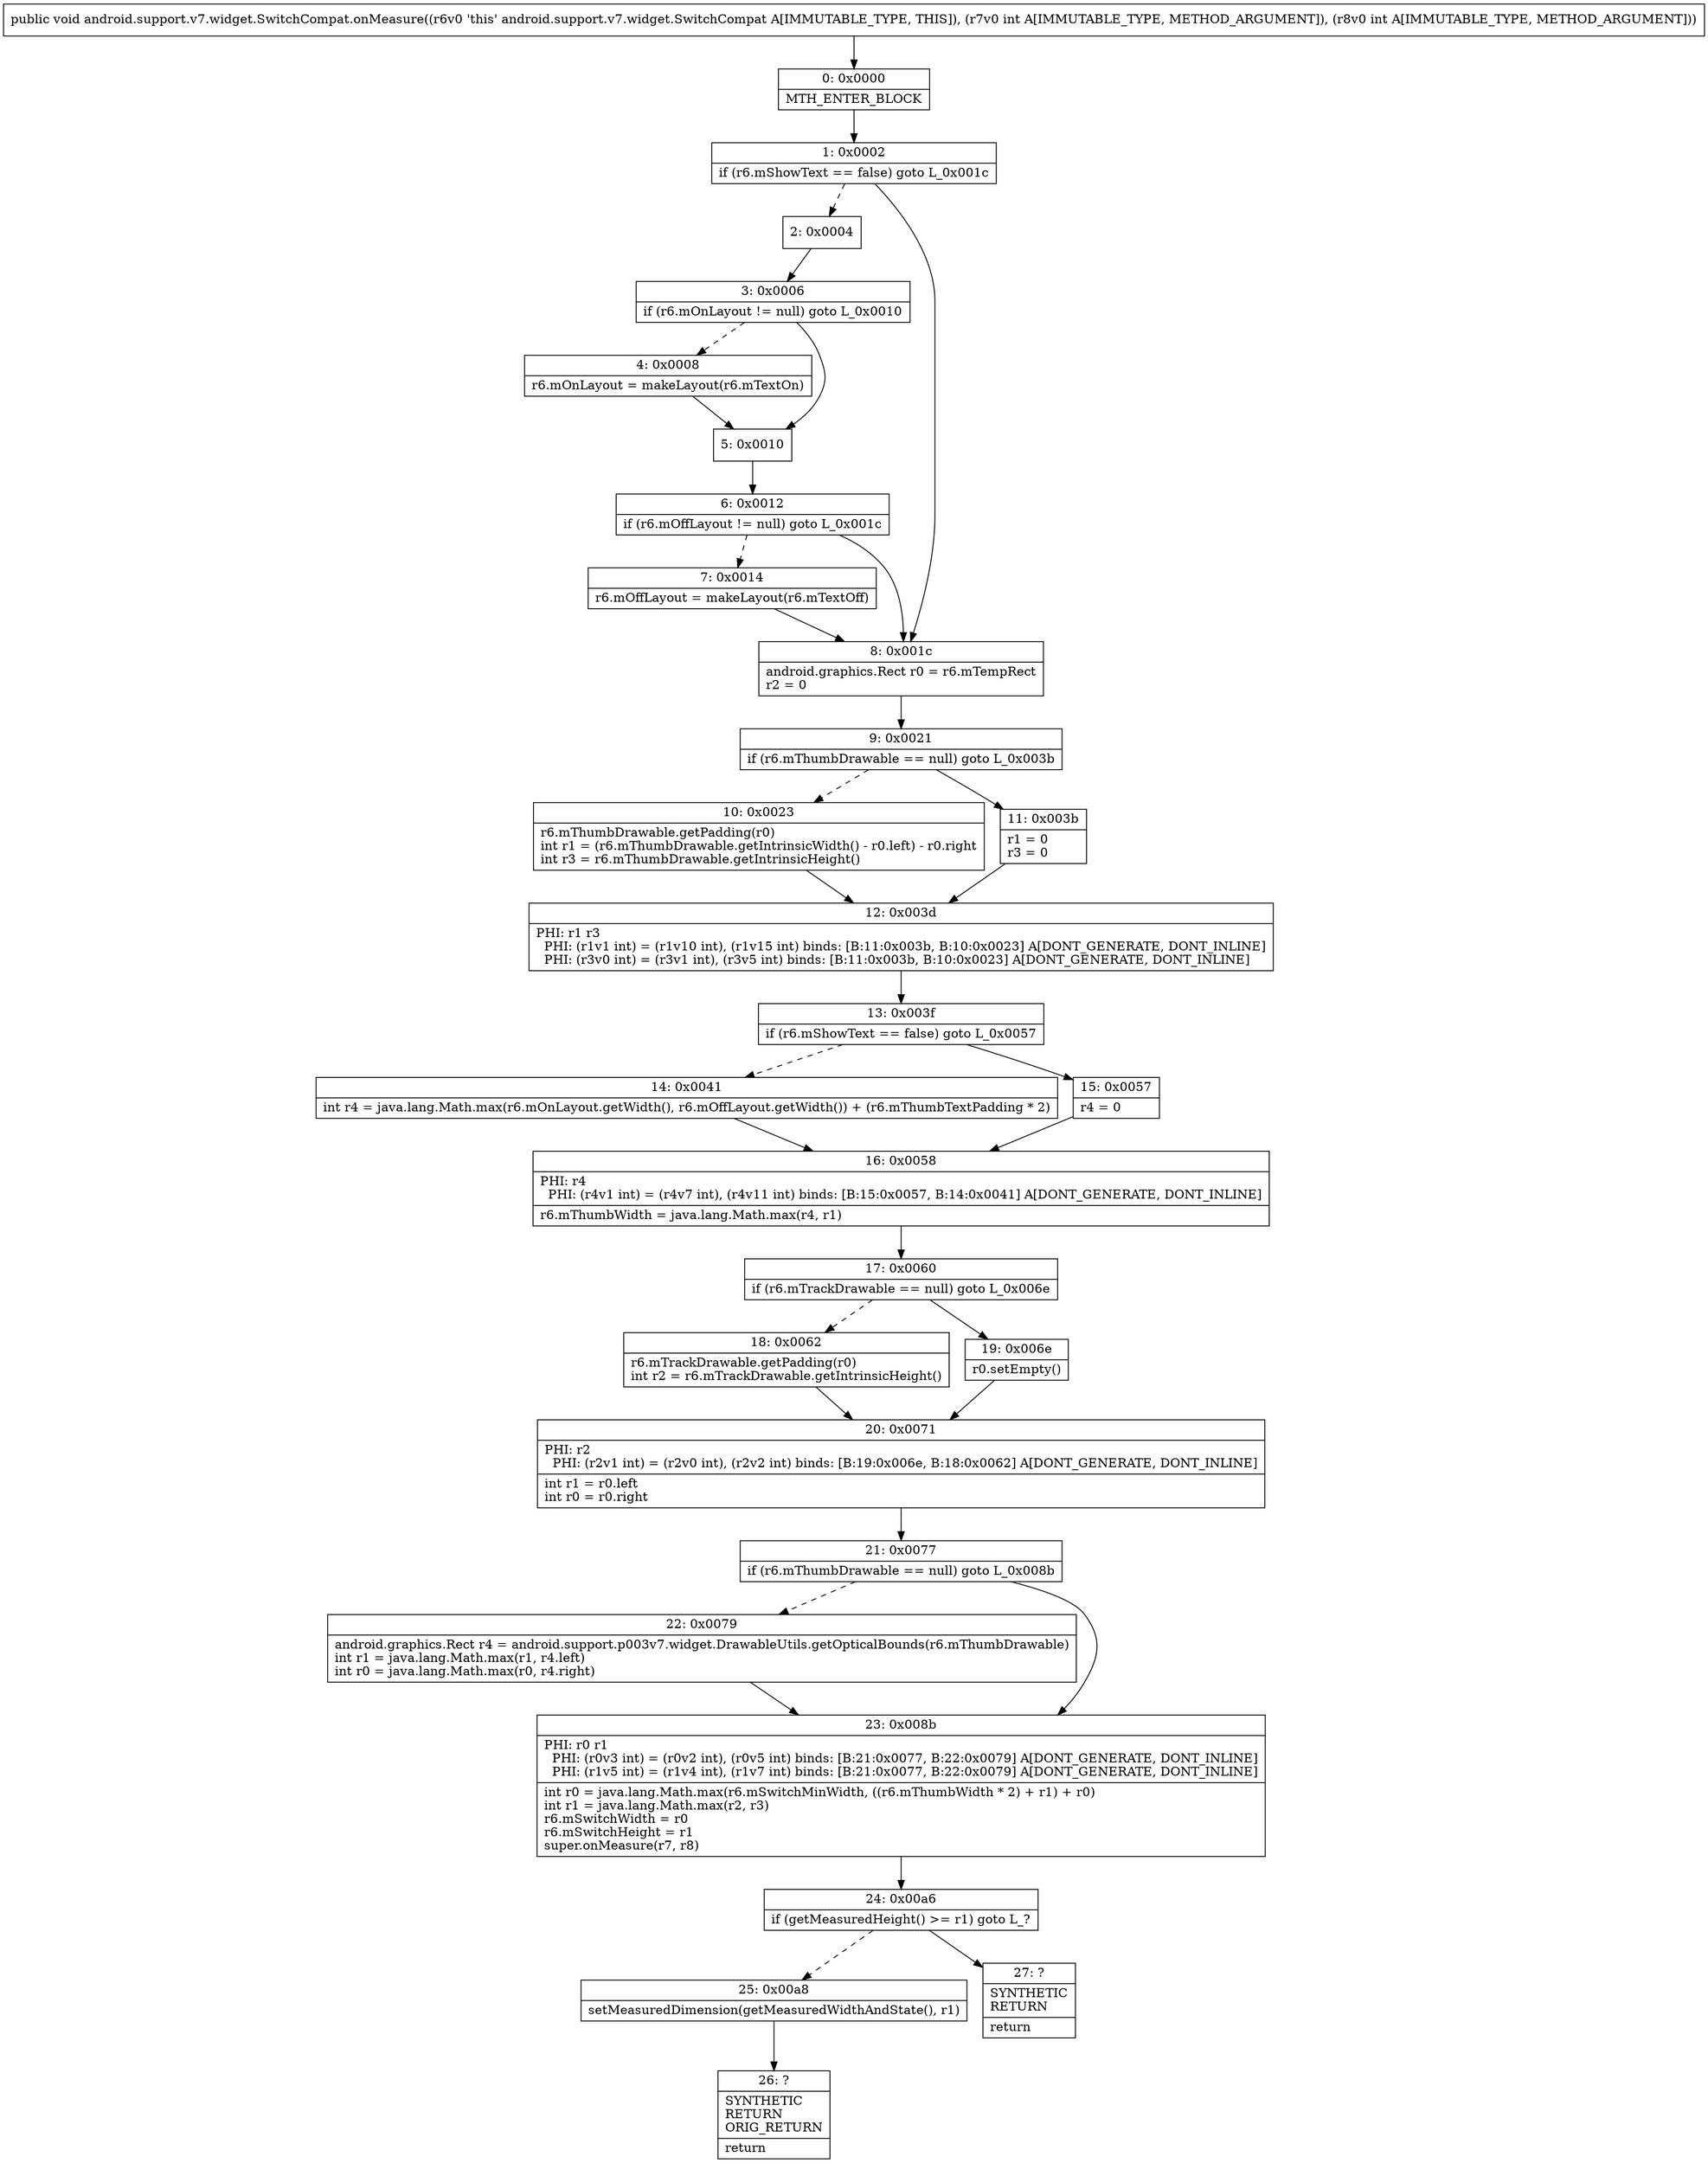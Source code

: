 digraph "CFG forandroid.support.v7.widget.SwitchCompat.onMeasure(II)V" {
Node_0 [shape=record,label="{0\:\ 0x0000|MTH_ENTER_BLOCK\l}"];
Node_1 [shape=record,label="{1\:\ 0x0002|if (r6.mShowText == false) goto L_0x001c\l}"];
Node_2 [shape=record,label="{2\:\ 0x0004}"];
Node_3 [shape=record,label="{3\:\ 0x0006|if (r6.mOnLayout != null) goto L_0x0010\l}"];
Node_4 [shape=record,label="{4\:\ 0x0008|r6.mOnLayout = makeLayout(r6.mTextOn)\l}"];
Node_5 [shape=record,label="{5\:\ 0x0010}"];
Node_6 [shape=record,label="{6\:\ 0x0012|if (r6.mOffLayout != null) goto L_0x001c\l}"];
Node_7 [shape=record,label="{7\:\ 0x0014|r6.mOffLayout = makeLayout(r6.mTextOff)\l}"];
Node_8 [shape=record,label="{8\:\ 0x001c|android.graphics.Rect r0 = r6.mTempRect\lr2 = 0\l}"];
Node_9 [shape=record,label="{9\:\ 0x0021|if (r6.mThumbDrawable == null) goto L_0x003b\l}"];
Node_10 [shape=record,label="{10\:\ 0x0023|r6.mThumbDrawable.getPadding(r0)\lint r1 = (r6.mThumbDrawable.getIntrinsicWidth() \- r0.left) \- r0.right\lint r3 = r6.mThumbDrawable.getIntrinsicHeight()\l}"];
Node_11 [shape=record,label="{11\:\ 0x003b|r1 = 0\lr3 = 0\l}"];
Node_12 [shape=record,label="{12\:\ 0x003d|PHI: r1 r3 \l  PHI: (r1v1 int) = (r1v10 int), (r1v15 int) binds: [B:11:0x003b, B:10:0x0023] A[DONT_GENERATE, DONT_INLINE]\l  PHI: (r3v0 int) = (r3v1 int), (r3v5 int) binds: [B:11:0x003b, B:10:0x0023] A[DONT_GENERATE, DONT_INLINE]\l}"];
Node_13 [shape=record,label="{13\:\ 0x003f|if (r6.mShowText == false) goto L_0x0057\l}"];
Node_14 [shape=record,label="{14\:\ 0x0041|int r4 = java.lang.Math.max(r6.mOnLayout.getWidth(), r6.mOffLayout.getWidth()) + (r6.mThumbTextPadding * 2)\l}"];
Node_15 [shape=record,label="{15\:\ 0x0057|r4 = 0\l}"];
Node_16 [shape=record,label="{16\:\ 0x0058|PHI: r4 \l  PHI: (r4v1 int) = (r4v7 int), (r4v11 int) binds: [B:15:0x0057, B:14:0x0041] A[DONT_GENERATE, DONT_INLINE]\l|r6.mThumbWidth = java.lang.Math.max(r4, r1)\l}"];
Node_17 [shape=record,label="{17\:\ 0x0060|if (r6.mTrackDrawable == null) goto L_0x006e\l}"];
Node_18 [shape=record,label="{18\:\ 0x0062|r6.mTrackDrawable.getPadding(r0)\lint r2 = r6.mTrackDrawable.getIntrinsicHeight()\l}"];
Node_19 [shape=record,label="{19\:\ 0x006e|r0.setEmpty()\l}"];
Node_20 [shape=record,label="{20\:\ 0x0071|PHI: r2 \l  PHI: (r2v1 int) = (r2v0 int), (r2v2 int) binds: [B:19:0x006e, B:18:0x0062] A[DONT_GENERATE, DONT_INLINE]\l|int r1 = r0.left\lint r0 = r0.right\l}"];
Node_21 [shape=record,label="{21\:\ 0x0077|if (r6.mThumbDrawable == null) goto L_0x008b\l}"];
Node_22 [shape=record,label="{22\:\ 0x0079|android.graphics.Rect r4 = android.support.p003v7.widget.DrawableUtils.getOpticalBounds(r6.mThumbDrawable)\lint r1 = java.lang.Math.max(r1, r4.left)\lint r0 = java.lang.Math.max(r0, r4.right)\l}"];
Node_23 [shape=record,label="{23\:\ 0x008b|PHI: r0 r1 \l  PHI: (r0v3 int) = (r0v2 int), (r0v5 int) binds: [B:21:0x0077, B:22:0x0079] A[DONT_GENERATE, DONT_INLINE]\l  PHI: (r1v5 int) = (r1v4 int), (r1v7 int) binds: [B:21:0x0077, B:22:0x0079] A[DONT_GENERATE, DONT_INLINE]\l|int r0 = java.lang.Math.max(r6.mSwitchMinWidth, ((r6.mThumbWidth * 2) + r1) + r0)\lint r1 = java.lang.Math.max(r2, r3)\lr6.mSwitchWidth = r0\lr6.mSwitchHeight = r1\lsuper.onMeasure(r7, r8)\l}"];
Node_24 [shape=record,label="{24\:\ 0x00a6|if (getMeasuredHeight() \>= r1) goto L_?\l}"];
Node_25 [shape=record,label="{25\:\ 0x00a8|setMeasuredDimension(getMeasuredWidthAndState(), r1)\l}"];
Node_26 [shape=record,label="{26\:\ ?|SYNTHETIC\lRETURN\lORIG_RETURN\l|return\l}"];
Node_27 [shape=record,label="{27\:\ ?|SYNTHETIC\lRETURN\l|return\l}"];
MethodNode[shape=record,label="{public void android.support.v7.widget.SwitchCompat.onMeasure((r6v0 'this' android.support.v7.widget.SwitchCompat A[IMMUTABLE_TYPE, THIS]), (r7v0 int A[IMMUTABLE_TYPE, METHOD_ARGUMENT]), (r8v0 int A[IMMUTABLE_TYPE, METHOD_ARGUMENT])) }"];
MethodNode -> Node_0;
Node_0 -> Node_1;
Node_1 -> Node_2[style=dashed];
Node_1 -> Node_8;
Node_2 -> Node_3;
Node_3 -> Node_4[style=dashed];
Node_3 -> Node_5;
Node_4 -> Node_5;
Node_5 -> Node_6;
Node_6 -> Node_7[style=dashed];
Node_6 -> Node_8;
Node_7 -> Node_8;
Node_8 -> Node_9;
Node_9 -> Node_10[style=dashed];
Node_9 -> Node_11;
Node_10 -> Node_12;
Node_11 -> Node_12;
Node_12 -> Node_13;
Node_13 -> Node_14[style=dashed];
Node_13 -> Node_15;
Node_14 -> Node_16;
Node_15 -> Node_16;
Node_16 -> Node_17;
Node_17 -> Node_18[style=dashed];
Node_17 -> Node_19;
Node_18 -> Node_20;
Node_19 -> Node_20;
Node_20 -> Node_21;
Node_21 -> Node_22[style=dashed];
Node_21 -> Node_23;
Node_22 -> Node_23;
Node_23 -> Node_24;
Node_24 -> Node_25[style=dashed];
Node_24 -> Node_27;
Node_25 -> Node_26;
}

